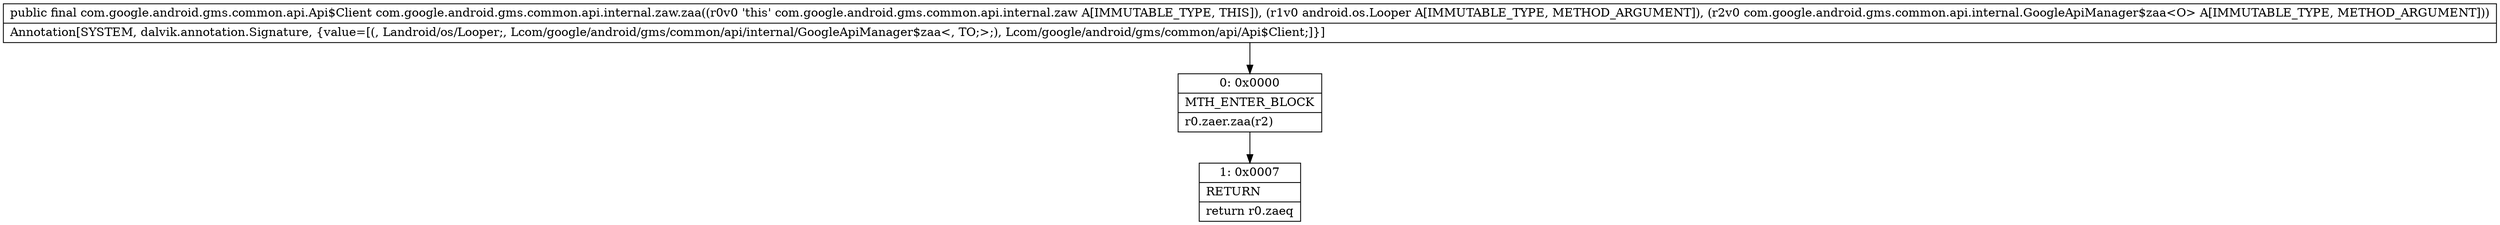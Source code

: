 digraph "CFG forcom.google.android.gms.common.api.internal.zaw.zaa(Landroid\/os\/Looper;Lcom\/google\/android\/gms\/common\/api\/internal\/GoogleApiManager$zaa;)Lcom\/google\/android\/gms\/common\/api\/Api$Client;" {
Node_0 [shape=record,label="{0\:\ 0x0000|MTH_ENTER_BLOCK\l|r0.zaer.zaa(r2)\l}"];
Node_1 [shape=record,label="{1\:\ 0x0007|RETURN\l|return r0.zaeq\l}"];
MethodNode[shape=record,label="{public final com.google.android.gms.common.api.Api$Client com.google.android.gms.common.api.internal.zaw.zaa((r0v0 'this' com.google.android.gms.common.api.internal.zaw A[IMMUTABLE_TYPE, THIS]), (r1v0 android.os.Looper A[IMMUTABLE_TYPE, METHOD_ARGUMENT]), (r2v0 com.google.android.gms.common.api.internal.GoogleApiManager$zaa\<O\> A[IMMUTABLE_TYPE, METHOD_ARGUMENT]))  | Annotation[SYSTEM, dalvik.annotation.Signature, \{value=[(, Landroid\/os\/Looper;, Lcom\/google\/android\/gms\/common\/api\/internal\/GoogleApiManager$zaa\<, TO;\>;), Lcom\/google\/android\/gms\/common\/api\/Api$Client;]\}]\l}"];
MethodNode -> Node_0;
Node_0 -> Node_1;
}

